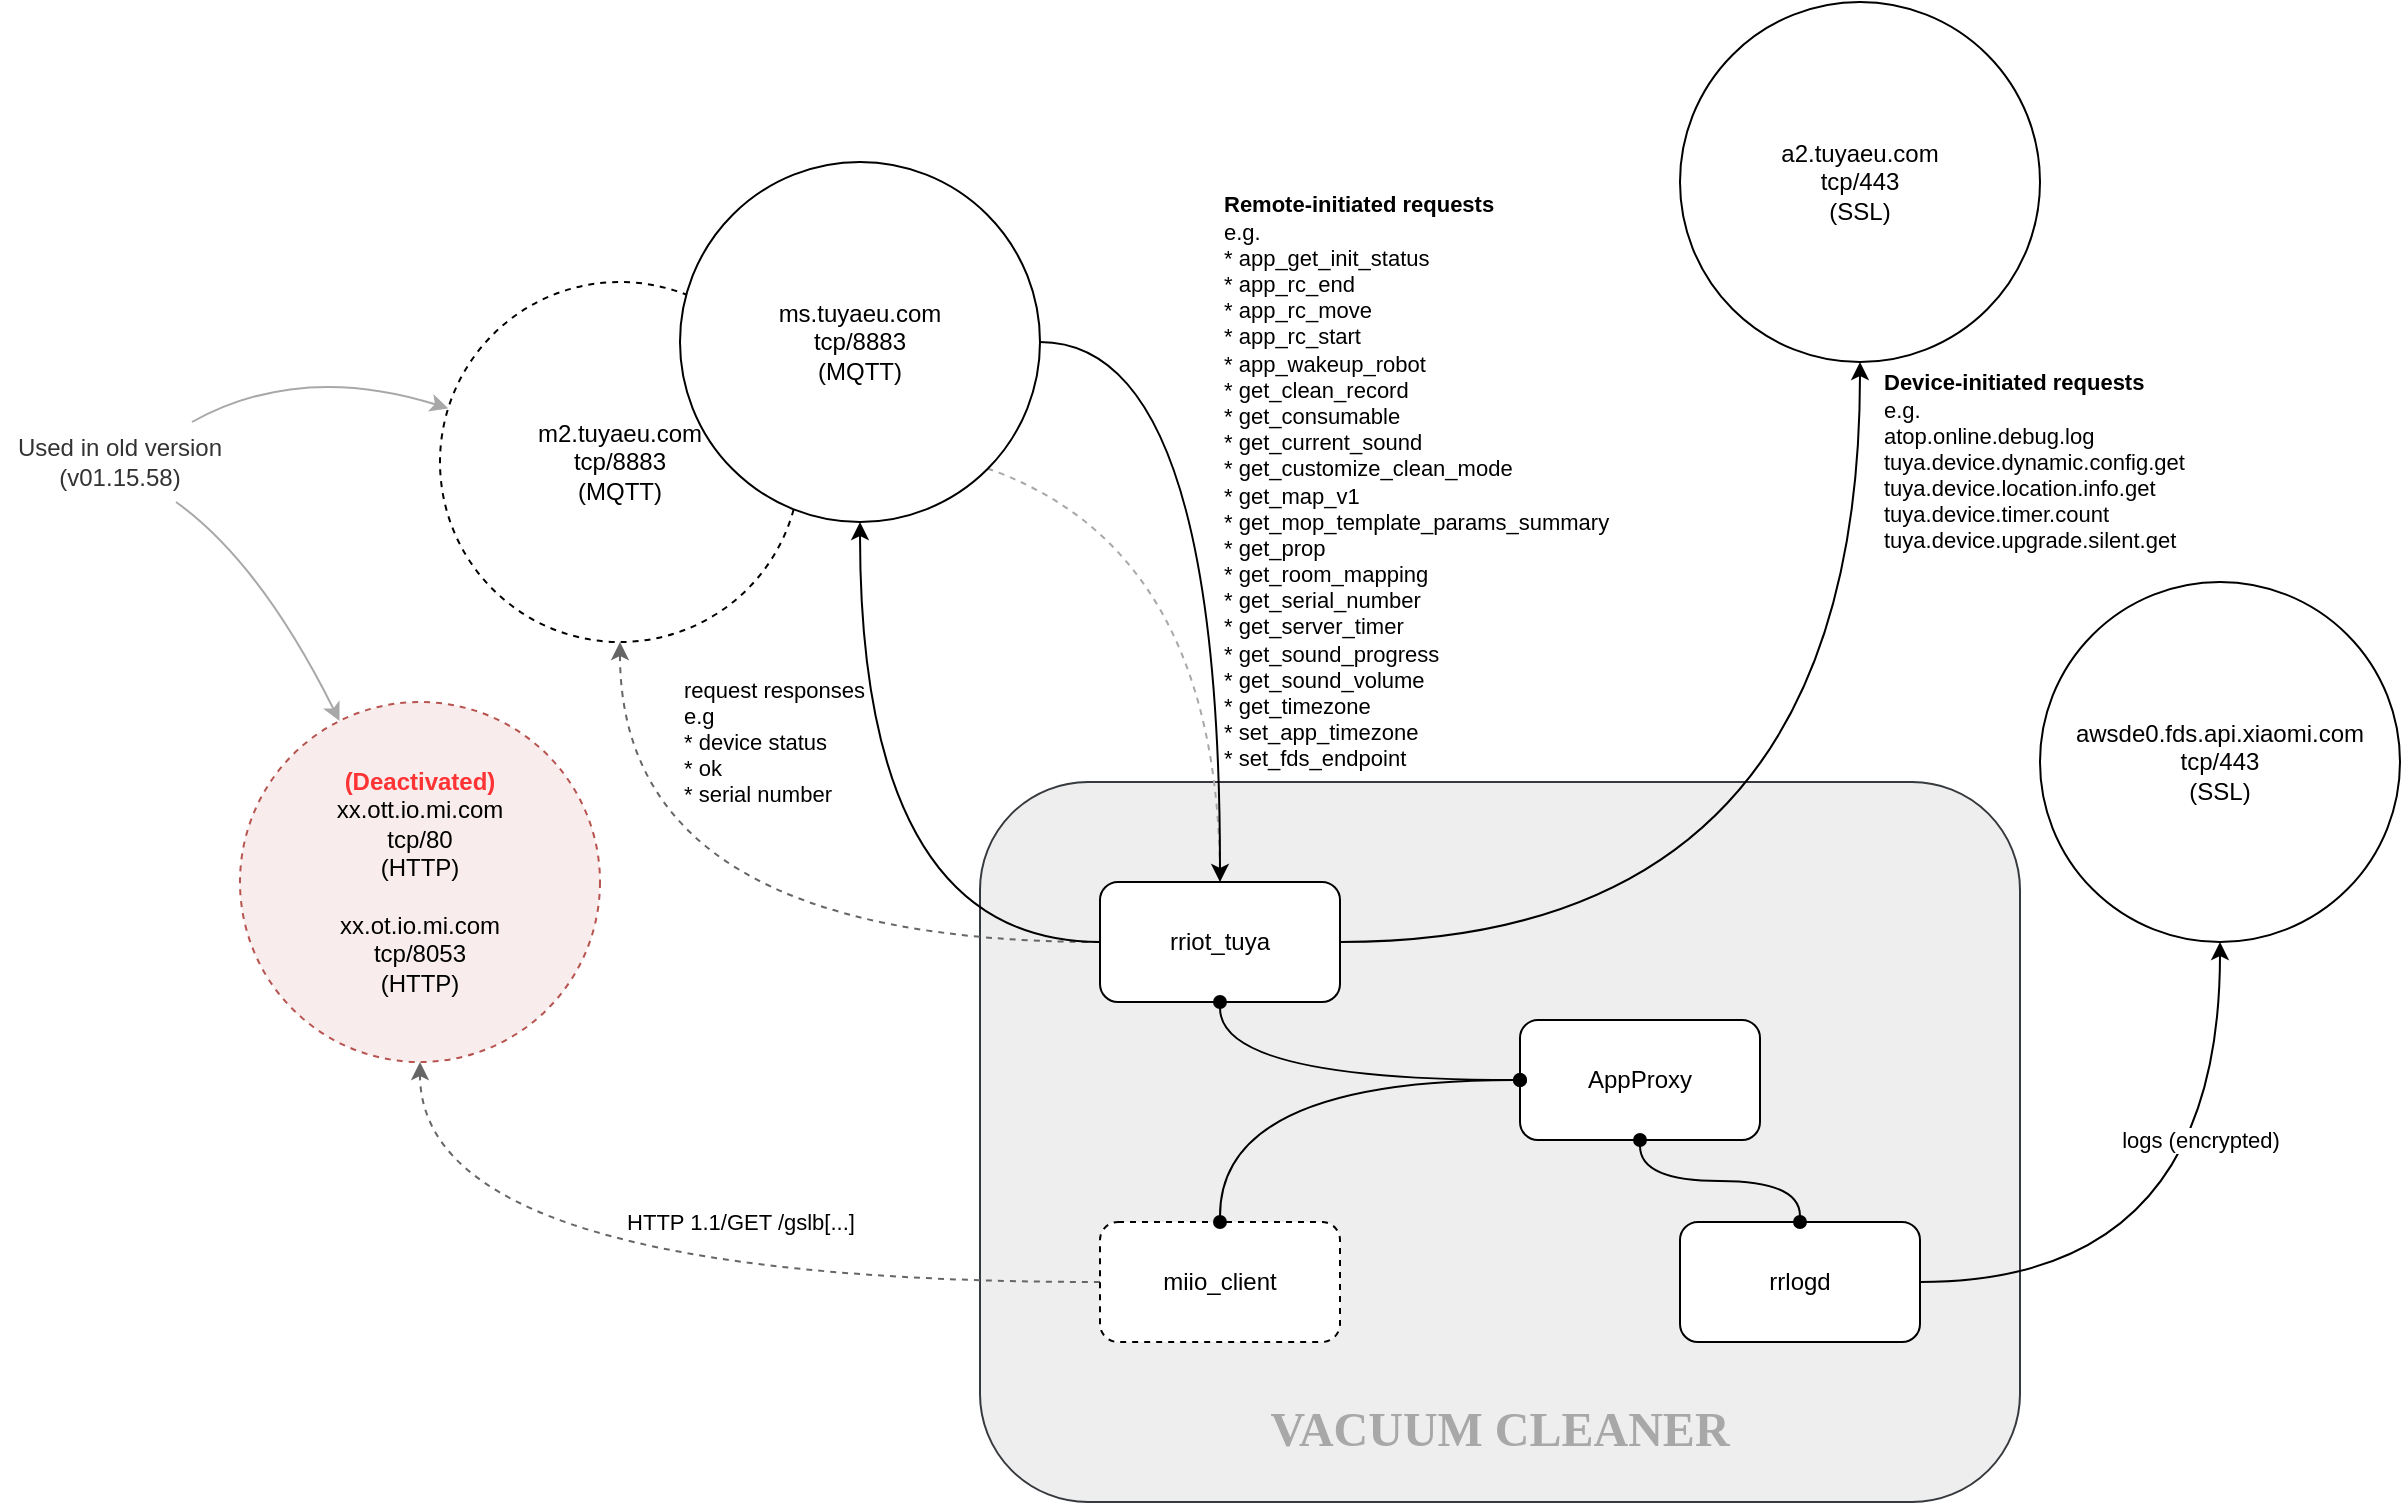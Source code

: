 <mxfile version="15.3.8" type="device"><diagram id="45qvqmJoYWVaBTq5Rx42" name="Page-1"><mxGraphModel dx="1936" dy="966" grid="1" gridSize="10" guides="1" tooltips="1" connect="1" arrows="1" fold="1" page="1" pageScale="1" pageWidth="850" pageHeight="1100" math="0" shadow="0"><root><mxCell id="0"/><mxCell id="1" parent="0"/><mxCell id="-o1w10mLmT4R2sXNdA5n-12" value="m2.tuyaeu.com&lt;br&gt;tcp/8883&lt;br&gt;(MQTT)" style="ellipse;whiteSpace=wrap;html=1;aspect=fixed;dashed=1;" vertex="1" parent="1"><mxGeometry x="-150" y="170" width="180" height="180" as="geometry"/></mxCell><mxCell id="-o1w10mLmT4R2sXNdA5n-2" value="&lt;b&gt;&lt;font style=&quot;font-size: 24px&quot;&gt;&lt;br&gt;&lt;br&gt;&lt;br&gt;&lt;br&gt;&lt;br&gt;&lt;br&gt;&lt;br&gt;&lt;br&gt;&lt;br&gt;&lt;br&gt;&lt;font face=&quot;Verdana&quot; color=&quot;#a8a8a8&quot;&gt;VACUUM CLEANER&lt;/font&gt;&lt;/font&gt;&lt;/b&gt;" style="rounded=1;whiteSpace=wrap;html=1;fillColor=#eeeeee;strokeColor=#36393d;" vertex="1" parent="1"><mxGeometry x="120" y="420" width="520" height="360" as="geometry"/></mxCell><mxCell id="-o1w10mLmT4R2sXNdA5n-14" style="edgeStyle=orthogonalEdgeStyle;curved=1;orthogonalLoop=1;jettySize=auto;html=1;dashed=1;startArrow=none;startFill=0;fillColor=#f5f5f5;strokeColor=#666666;" edge="1" parent="1" source="-o1w10mLmT4R2sXNdA5n-3" target="-o1w10mLmT4R2sXNdA5n-12"><mxGeometry relative="1" as="geometry"/></mxCell><mxCell id="-o1w10mLmT4R2sXNdA5n-15" value="&lt;div&gt;&lt;b&gt;Device-initiated requests&lt;/b&gt;&lt;/div&gt;e.g.&lt;br&gt;atop.online.debug.log&lt;br&gt;&lt;div&gt;tuya.device.dynamic.config.get&lt;/div&gt;&lt;div&gt;tuya.device.location.info.get&lt;/div&gt;&lt;div&gt;tuya.device.timer.count&lt;/div&gt;&lt;div&gt;tuya.device.upgrade.silent.get&lt;/div&gt;" style="edgeStyle=orthogonalEdgeStyle;curved=1;orthogonalLoop=1;jettySize=auto;html=1;startArrow=none;startFill=0;align=left;" edge="1" parent="1" source="-o1w10mLmT4R2sXNdA5n-3" target="-o1w10mLmT4R2sXNdA5n-6"><mxGeometry x="0.818" y="-10" relative="1" as="geometry"><mxPoint as="offset"/></mxGeometry></mxCell><mxCell id="-o1w10mLmT4R2sXNdA5n-6" value="a2.tuyaeu.com&lt;br&gt;tcp/443&lt;br&gt;(SSL)" style="ellipse;whiteSpace=wrap;html=1;aspect=fixed;" vertex="1" parent="1"><mxGeometry x="470" y="30" width="180" height="180" as="geometry"/></mxCell><mxCell id="-o1w10mLmT4R2sXNdA5n-7" value="&lt;font color=&quot;#ff3333&quot;&gt;&lt;b&gt;(Deactivated)&lt;/b&gt;&lt;br&gt;&lt;/font&gt;xx.ott.io.mi.com&lt;br&gt;tcp/80&lt;br&gt;(HTTP)&lt;br&gt;&lt;br&gt;xx.ot.io.mi.com&lt;br&gt;tcp/8053&lt;br&gt;(HTTP)" style="ellipse;whiteSpace=wrap;html=1;aspect=fixed;dashed=1;fillColor=#F8ECEC;strokeColor=#b85450;" vertex="1" parent="1"><mxGeometry x="-250" y="380" width="180" height="180" as="geometry"/></mxCell><mxCell id="-o1w10mLmT4R2sXNdA5n-9" value="HTTP 1.1/GET /gslb[...]" style="edgeStyle=orthogonalEdgeStyle;curved=1;orthogonalLoop=1;jettySize=auto;html=1;dashed=1;fillColor=#f5f5f5;strokeColor=#666666;" edge="1" parent="1" source="-o1w10mLmT4R2sXNdA5n-8" target="-o1w10mLmT4R2sXNdA5n-7"><mxGeometry x="-0.2" y="-30" relative="1" as="geometry"><mxPoint as="offset"/></mxGeometry></mxCell><mxCell id="-o1w10mLmT4R2sXNdA5n-8" value="miio_client" style="rounded=1;whiteSpace=wrap;html=1;dashed=1;" vertex="1" parent="1"><mxGeometry x="180" y="640" width="120" height="60" as="geometry"/></mxCell><mxCell id="-o1w10mLmT4R2sXNdA5n-13" value="logs (encrypted)" style="edgeStyle=orthogonalEdgeStyle;curved=1;orthogonalLoop=1;jettySize=auto;html=1;" edge="1" parent="1" source="-o1w10mLmT4R2sXNdA5n-10" target="-o1w10mLmT4R2sXNdA5n-11"><mxGeometry x="0.381" y="10" relative="1" as="geometry"><mxPoint as="offset"/></mxGeometry></mxCell><mxCell id="-o1w10mLmT4R2sXNdA5n-10" value="rrlogd" style="rounded=1;whiteSpace=wrap;html=1;" vertex="1" parent="1"><mxGeometry x="470" y="640" width="120" height="60" as="geometry"/></mxCell><mxCell id="-o1w10mLmT4R2sXNdA5n-11" value="awsde0.fds.api.xiaomi.com&lt;br&gt;tcp/443&lt;br&gt;(SSL)" style="ellipse;whiteSpace=wrap;html=1;aspect=fixed;" vertex="1" parent="1"><mxGeometry x="650" y="320" width="180" height="180" as="geometry"/></mxCell><mxCell id="-o1w10mLmT4R2sXNdA5n-17" value="AppProxy" style="rounded=1;whiteSpace=wrap;html=1;" vertex="1" parent="1"><mxGeometry x="390" y="539" width="120" height="60" as="geometry"/></mxCell><mxCell id="-o1w10mLmT4R2sXNdA5n-25" style="orthogonalLoop=1;jettySize=auto;html=1;startArrow=none;startFill=0;endArrow=classic;endFill=1;align=left;fillColor=#f5f5f5;strokeColor=#A8A8A8;curved=1;" edge="1" parent="1" source="-o1w10mLmT4R2sXNdA5n-24" target="-o1w10mLmT4R2sXNdA5n-12"><mxGeometry relative="1" as="geometry"><Array as="points"><mxPoint x="-220" y="210"/></Array></mxGeometry></mxCell><mxCell id="-o1w10mLmT4R2sXNdA5n-26" style="orthogonalLoop=1;jettySize=auto;html=1;startArrow=none;startFill=0;endArrow=classic;endFill=1;align=left;fillColor=#f5f5f5;strokeColor=#A8A8A8;curved=1;" edge="1" parent="1" source="-o1w10mLmT4R2sXNdA5n-24" target="-o1w10mLmT4R2sXNdA5n-7"><mxGeometry relative="1" as="geometry"><Array as="points"><mxPoint x="-240" y="310"/></Array></mxGeometry></mxCell><mxCell id="-o1w10mLmT4R2sXNdA5n-24" value="Used in old version (v01.15.58)" style="text;html=1;strokeColor=none;fillColor=none;align=center;verticalAlign=middle;whiteSpace=wrap;rounded=0;fontColor=#333333;" vertex="1" parent="1"><mxGeometry x="-370" y="240" width="120" height="40" as="geometry"/></mxCell><mxCell id="-o1w10mLmT4R2sXNdA5n-4" value="request responses&lt;br&gt;e.g&lt;br&gt;* device status&lt;br&gt;* ok&lt;br&gt;* serial number" style="orthogonalLoop=1;jettySize=auto;html=1;edgeStyle=orthogonalEdgeStyle;curved=1;align=left;" edge="1" parent="1" source="-o1w10mLmT4R2sXNdA5n-3" target="-o1w10mLmT4R2sXNdA5n-1"><mxGeometry x="0.333" y="90" relative="1" as="geometry"><mxPoint as="offset"/></mxGeometry></mxCell><mxCell id="-o1w10mLmT4R2sXNdA5n-27" style="edgeStyle=orthogonalEdgeStyle;curved=1;orthogonalLoop=1;jettySize=auto;html=1;startArrow=none;startFill=0;endArrow=classic;endFill=1;strokeColor=#A8A8A8;align=left;dashed=1;" edge="1" parent="1" source="-o1w10mLmT4R2sXNdA5n-3" target="-o1w10mLmT4R2sXNdA5n-12"><mxGeometry relative="1" as="geometry"><Array as="points"><mxPoint x="240" y="250"/></Array></mxGeometry></mxCell><mxCell id="-o1w10mLmT4R2sXNdA5n-1" value="ms.tuyaeu.com&lt;br&gt;tcp/8883&lt;br&gt;(MQTT)" style="ellipse;whiteSpace=wrap;html=1;aspect=fixed;" vertex="1" parent="1"><mxGeometry x="-30" y="110" width="180" height="180" as="geometry"/></mxCell><mxCell id="-o1w10mLmT4R2sXNdA5n-5" value="&lt;b&gt;Remote-initiated requests&lt;/b&gt;&lt;br&gt;e.g.&lt;br&gt;&lt;div&gt;* app_get_init_status&lt;/div&gt;&lt;div&gt;* app_rc_end&lt;/div&gt;&lt;div&gt;* app_rc_move&lt;/div&gt;&lt;div&gt;* app_rc_start&lt;/div&gt;&lt;div&gt;* app_wakeup_robot&lt;/div&gt;&lt;div&gt;* get_clean_record&lt;/div&gt;&lt;div&gt;* get_consumable&lt;/div&gt;&lt;div&gt;* get_current_sound&lt;/div&gt;&lt;div&gt;* get_customize_clean_mode&lt;/div&gt;&lt;div&gt;* get_map_v1&lt;/div&gt;&lt;div&gt;* get_mop_template_params_summary&lt;/div&gt;&lt;div&gt;* get_prop&lt;/div&gt;&lt;div&gt;* get_room_mapping&lt;/div&gt;&lt;div&gt;* get_serial_number&lt;/div&gt;&lt;div&gt;* get_server_timer&lt;/div&gt;&lt;div&gt;* get_sound_progress&lt;/div&gt;&lt;div&gt;* get_sound_volume&lt;/div&gt;&lt;div&gt;* get_timezone&lt;/div&gt;&lt;div&gt;* set_app_timezone&lt;/div&gt;&lt;div&gt;* set_fds_endpoint&lt;/div&gt;" style="edgeStyle=orthogonalEdgeStyle;curved=1;orthogonalLoop=1;jettySize=auto;html=1;align=left;" edge="1" parent="1" source="-o1w10mLmT4R2sXNdA5n-1" target="-o1w10mLmT4R2sXNdA5n-3"><mxGeometry x="-0.111" relative="1" as="geometry"><mxPoint as="offset"/></mxGeometry></mxCell><mxCell id="-o1w10mLmT4R2sXNdA5n-3" value="rriot_tuya" style="rounded=1;whiteSpace=wrap;html=1;" vertex="1" parent="1"><mxGeometry x="180" y="470" width="120" height="60" as="geometry"/></mxCell><mxCell id="-o1w10mLmT4R2sXNdA5n-20" style="edgeStyle=orthogonalEdgeStyle;curved=1;orthogonalLoop=1;jettySize=auto;html=1;startArrow=oval;startFill=1;endArrow=oval;endFill=1;" edge="1" parent="1" source="-o1w10mLmT4R2sXNdA5n-17" target="-o1w10mLmT4R2sXNdA5n-10"><mxGeometry relative="1" as="geometry"/></mxCell><mxCell id="-o1w10mLmT4R2sXNdA5n-19" style="edgeStyle=orthogonalEdgeStyle;curved=1;orthogonalLoop=1;jettySize=auto;html=1;startArrow=oval;startFill=1;endArrow=oval;endFill=1;" edge="1" parent="1" source="-o1w10mLmT4R2sXNdA5n-17" target="-o1w10mLmT4R2sXNdA5n-8"><mxGeometry relative="1" as="geometry"/></mxCell><mxCell id="-o1w10mLmT4R2sXNdA5n-21" style="edgeStyle=orthogonalEdgeStyle;curved=1;orthogonalLoop=1;jettySize=auto;html=1;startArrow=oval;startFill=1;endArrow=oval;endFill=1;" edge="1" parent="1" source="-o1w10mLmT4R2sXNdA5n-17" target="-o1w10mLmT4R2sXNdA5n-3"><mxGeometry relative="1" as="geometry"/></mxCell></root></mxGraphModel></diagram></mxfile>